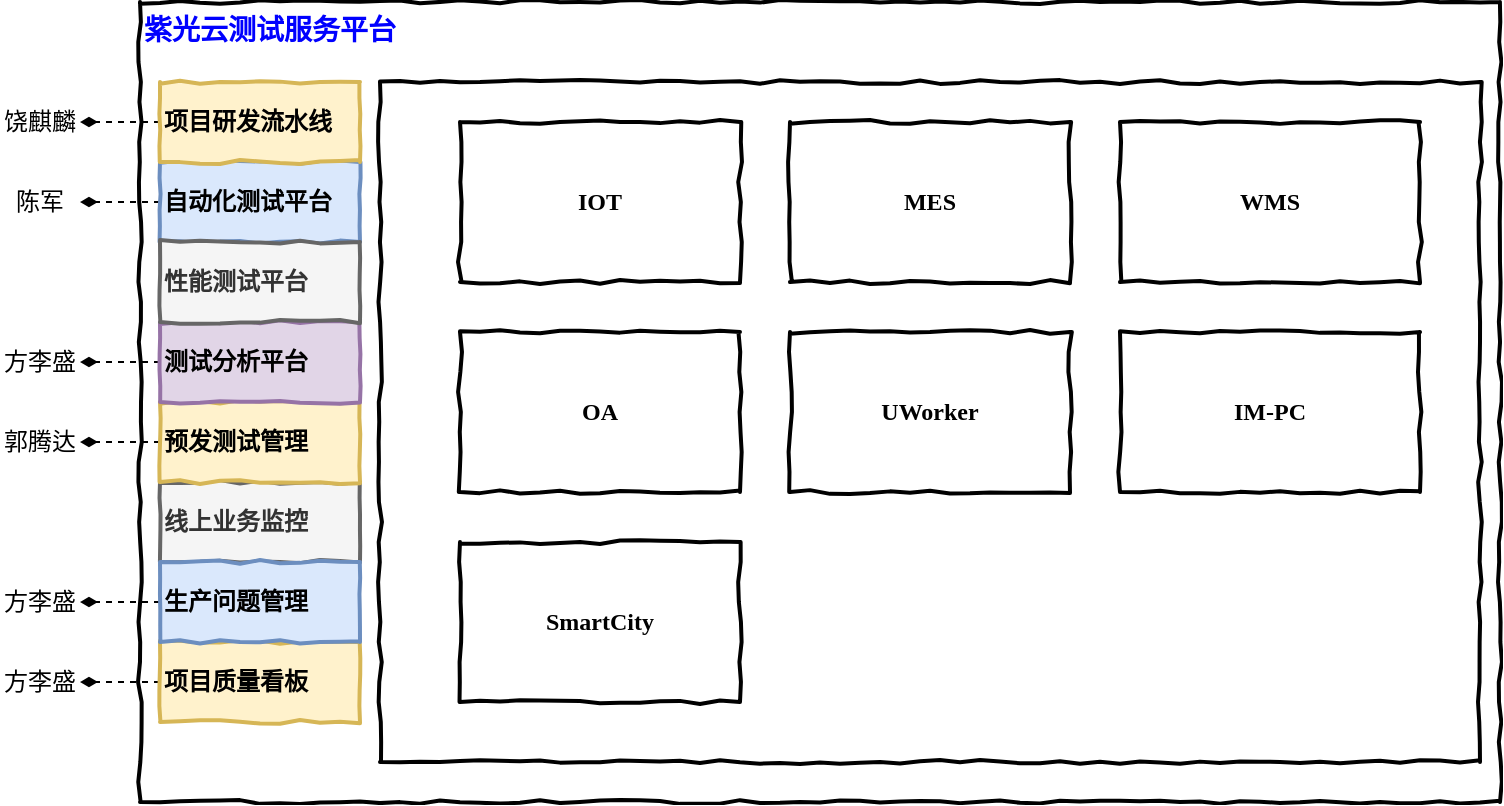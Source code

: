 <mxfile version="10.7.1" type="github"><diagram id="2vwVYM5bzkG9uyBy8Wnk" name="Page-1"><mxGraphModel dx="866" dy="623" grid="1" gridSize="10" guides="1" tooltips="1" connect="1" arrows="1" fold="1" page="1" pageScale="1" pageWidth="827" pageHeight="1169" math="0" shadow="0"><root><mxCell id="0"/><mxCell id="1" parent="0"/><mxCell id="ut-iawGS7s3lSratV48O-1" value="&lt;font style=&quot;font-size: 14px&quot; color=&quot;#0000ff&quot;&gt;紫光云测试服务平台&lt;/font&gt;" style="html=1;whiteSpace=wrap;comic=1;strokeWidth=2;fontFamily=Comic Sans MS;fontStyle=1;align=left;verticalAlign=top;" vertex="1" parent="1"><mxGeometry x="108" y="80" width="680" height="400" as="geometry"/></mxCell><mxCell id="ut-iawGS7s3lSratV48O-27" style="edgeStyle=orthogonalEdgeStyle;rounded=0;orthogonalLoop=1;jettySize=auto;html=1;entryX=1;entryY=0.5;entryDx=0;entryDy=0;endArrow=diamondThin;endFill=1;dashed=1;" edge="1" parent="1" source="ut-iawGS7s3lSratV48O-2" target="ut-iawGS7s3lSratV48O-21"><mxGeometry relative="1" as="geometry"/></mxCell><mxCell id="ut-iawGS7s3lSratV48O-2" value="自动化测试平台" style="html=1;whiteSpace=wrap;comic=1;strokeWidth=2;fontFamily=Comic Sans MS;fontStyle=1;align=left;fillColor=#dae8fc;strokeColor=#6c8ebf;" vertex="1" parent="1"><mxGeometry x="118" y="160" width="100" height="40" as="geometry"/></mxCell><mxCell id="ut-iawGS7s3lSratV48O-3" value="线上业务监控" style="html=1;whiteSpace=wrap;comic=1;strokeWidth=2;fontFamily=Comic Sans MS;fontStyle=1;align=left;fillColor=#f5f5f5;strokeColor=#666666;fontColor=#333333;" vertex="1" parent="1"><mxGeometry x="118" y="320" width="100" height="40" as="geometry"/></mxCell><mxCell id="ut-iawGS7s3lSratV48O-30" style="edgeStyle=orthogonalEdgeStyle;rounded=0;orthogonalLoop=1;jettySize=auto;html=1;entryX=1;entryY=0.5;entryDx=0;entryDy=0;endArrow=diamondThin;endFill=1;dashed=1;" edge="1" parent="1" source="ut-iawGS7s3lSratV48O-4" target="ut-iawGS7s3lSratV48O-24"><mxGeometry relative="1" as="geometry"/></mxCell><mxCell id="ut-iawGS7s3lSratV48O-4" value="预发测试管理" style="html=1;whiteSpace=wrap;comic=1;strokeWidth=2;fontFamily=Comic Sans MS;fontStyle=1;align=left;fillColor=#fff2cc;strokeColor=#d6b656;" vertex="1" parent="1"><mxGeometry x="118" y="280" width="100" height="40" as="geometry"/></mxCell><mxCell id="ut-iawGS7s3lSratV48O-32" style="edgeStyle=orthogonalEdgeStyle;rounded=0;orthogonalLoop=1;jettySize=auto;html=1;entryX=1;entryY=0.5;entryDx=0;entryDy=0;endArrow=diamondThin;endFill=1;dashed=1;" edge="1" parent="1" source="ut-iawGS7s3lSratV48O-6" target="ut-iawGS7s3lSratV48O-26"><mxGeometry relative="1" as="geometry"/></mxCell><mxCell id="ut-iawGS7s3lSratV48O-6" value="项目质量看板&lt;br&gt;" style="html=1;whiteSpace=wrap;comic=1;strokeWidth=2;fontFamily=Comic Sans MS;fontStyle=1;align=left;fillColor=#fff2cc;strokeColor=#d6b656;" vertex="1" parent="1"><mxGeometry x="118" y="400" width="100" height="40" as="geometry"/></mxCell><mxCell id="ut-iawGS7s3lSratV48O-29" style="edgeStyle=orthogonalEdgeStyle;rounded=0;orthogonalLoop=1;jettySize=auto;html=1;entryX=1;entryY=0.5;entryDx=0;entryDy=0;endArrow=diamondThin;endFill=1;dashed=1;" edge="1" parent="1" source="ut-iawGS7s3lSratV48O-7" target="ut-iawGS7s3lSratV48O-23"><mxGeometry relative="1" as="geometry"/></mxCell><mxCell id="ut-iawGS7s3lSratV48O-7" value="测试分析平台" style="html=1;whiteSpace=wrap;comic=1;strokeWidth=2;fontFamily=Comic Sans MS;fontStyle=1;align=left;fillColor=#e1d5e7;strokeColor=#9673a6;" vertex="1" parent="1"><mxGeometry x="118" y="240" width="100" height="40" as="geometry"/></mxCell><mxCell id="ut-iawGS7s3lSratV48O-31" style="edgeStyle=orthogonalEdgeStyle;rounded=0;orthogonalLoop=1;jettySize=auto;html=1;entryX=1;entryY=0.5;entryDx=0;entryDy=0;endArrow=diamondThin;endFill=1;dashed=1;" edge="1" parent="1" source="ut-iawGS7s3lSratV48O-8" target="ut-iawGS7s3lSratV48O-25"><mxGeometry relative="1" as="geometry"/></mxCell><mxCell id="ut-iawGS7s3lSratV48O-8" value="生产问题管理&lt;br&gt;" style="html=1;whiteSpace=wrap;comic=1;strokeWidth=2;fontFamily=Comic Sans MS;fontStyle=1;align=left;fillColor=#dae8fc;strokeColor=#6c8ebf;" vertex="1" parent="1"><mxGeometry x="118" y="360" width="100" height="40" as="geometry"/></mxCell><mxCell id="ut-iawGS7s3lSratV48O-9" value="性能测试平台" style="html=1;whiteSpace=wrap;comic=1;strokeWidth=2;fontFamily=Comic Sans MS;fontStyle=1;align=left;fillColor=#f5f5f5;strokeColor=#666666;fontColor=#333333;" vertex="1" parent="1"><mxGeometry x="118" y="200" width="100" height="40" as="geometry"/></mxCell><mxCell id="ut-iawGS7s3lSratV48O-28" style="edgeStyle=orthogonalEdgeStyle;rounded=0;orthogonalLoop=1;jettySize=auto;html=1;entryX=1;entryY=0.5;entryDx=0;entryDy=0;endArrow=diamondThin;endFill=1;dashed=1;" edge="1" parent="1" source="ut-iawGS7s3lSratV48O-10" target="ut-iawGS7s3lSratV48O-20"><mxGeometry relative="1" as="geometry"/></mxCell><mxCell id="ut-iawGS7s3lSratV48O-10" value="项目研发流水线" style="html=1;whiteSpace=wrap;comic=1;strokeWidth=2;fontFamily=Comic Sans MS;fontStyle=1;align=left;fillColor=#fff2cc;strokeColor=#d6b656;" vertex="1" parent="1"><mxGeometry x="118" y="120" width="100" height="40" as="geometry"/></mxCell><mxCell id="ut-iawGS7s3lSratV48O-11" value="" style="html=1;whiteSpace=wrap;comic=1;strokeWidth=2;fontFamily=Comic Sans MS;fontStyle=1;align=left;" vertex="1" parent="1"><mxGeometry x="228" y="120" width="550" height="340" as="geometry"/></mxCell><mxCell id="ut-iawGS7s3lSratV48O-12" value="IOT" style="html=1;whiteSpace=wrap;comic=1;strokeWidth=2;fontFamily=Comic Sans MS;fontStyle=1;align=center;" vertex="1" parent="1"><mxGeometry x="268" y="140" width="140" height="80" as="geometry"/></mxCell><mxCell id="ut-iawGS7s3lSratV48O-13" value="MES" style="html=1;whiteSpace=wrap;comic=1;strokeWidth=2;fontFamily=Comic Sans MS;fontStyle=1;align=center;" vertex="1" parent="1"><mxGeometry x="433" y="140" width="140" height="80" as="geometry"/></mxCell><mxCell id="ut-iawGS7s3lSratV48O-14" value="WMS" style="html=1;whiteSpace=wrap;comic=1;strokeWidth=2;fontFamily=Comic Sans MS;fontStyle=1;align=center;" vertex="1" parent="1"><mxGeometry x="598" y="140" width="150" height="80" as="geometry"/></mxCell><mxCell id="ut-iawGS7s3lSratV48O-16" value="OA" style="html=1;whiteSpace=wrap;comic=1;strokeWidth=2;fontFamily=Comic Sans MS;fontStyle=1;align=center;" vertex="1" parent="1"><mxGeometry x="268" y="245" width="140" height="80" as="geometry"/></mxCell><mxCell id="ut-iawGS7s3lSratV48O-17" value="SmartCity" style="html=1;whiteSpace=wrap;comic=1;strokeWidth=2;fontFamily=Comic Sans MS;fontStyle=1;align=center;" vertex="1" parent="1"><mxGeometry x="268" y="350" width="140" height="80" as="geometry"/></mxCell><mxCell id="ut-iawGS7s3lSratV48O-18" value="UWorker" style="html=1;whiteSpace=wrap;comic=1;strokeWidth=2;fontFamily=Comic Sans MS;fontStyle=1;align=center;" vertex="1" parent="1"><mxGeometry x="433" y="245" width="140" height="80" as="geometry"/></mxCell><mxCell id="ut-iawGS7s3lSratV48O-19" value="IM-PC" style="html=1;whiteSpace=wrap;comic=1;strokeWidth=2;fontFamily=Comic Sans MS;fontStyle=1;align=center;" vertex="1" parent="1"><mxGeometry x="598" y="245" width="150" height="80" as="geometry"/></mxCell><mxCell id="ut-iawGS7s3lSratV48O-20" value="饶麒麟" style="text;html=1;strokeColor=none;fillColor=none;align=center;verticalAlign=middle;whiteSpace=wrap;rounded=0;" vertex="1" parent="1"><mxGeometry x="38" y="130" width="40" height="20" as="geometry"/></mxCell><mxCell id="ut-iawGS7s3lSratV48O-21" value="陈军" style="text;html=1;strokeColor=none;fillColor=none;align=center;verticalAlign=middle;whiteSpace=wrap;rounded=0;" vertex="1" parent="1"><mxGeometry x="38" y="170" width="40" height="20" as="geometry"/></mxCell><mxCell id="ut-iawGS7s3lSratV48O-23" value="方李盛" style="text;html=1;strokeColor=none;fillColor=none;align=center;verticalAlign=middle;whiteSpace=wrap;rounded=0;" vertex="1" parent="1"><mxGeometry x="38" y="250" width="40" height="20" as="geometry"/></mxCell><mxCell id="ut-iawGS7s3lSratV48O-24" value="郭腾达" style="text;html=1;strokeColor=none;fillColor=none;align=center;verticalAlign=middle;whiteSpace=wrap;rounded=0;" vertex="1" parent="1"><mxGeometry x="38" y="290" width="40" height="20" as="geometry"/></mxCell><mxCell id="ut-iawGS7s3lSratV48O-25" value="方李盛" style="text;html=1;strokeColor=none;fillColor=none;align=center;verticalAlign=middle;whiteSpace=wrap;rounded=0;" vertex="1" parent="1"><mxGeometry x="38" y="370" width="40" height="20" as="geometry"/></mxCell><mxCell id="ut-iawGS7s3lSratV48O-26" value="方李盛" style="text;html=1;strokeColor=none;fillColor=none;align=center;verticalAlign=middle;whiteSpace=wrap;rounded=0;" vertex="1" parent="1"><mxGeometry x="38" y="410" width="40" height="20" as="geometry"/></mxCell></root></mxGraphModel></diagram></mxfile>